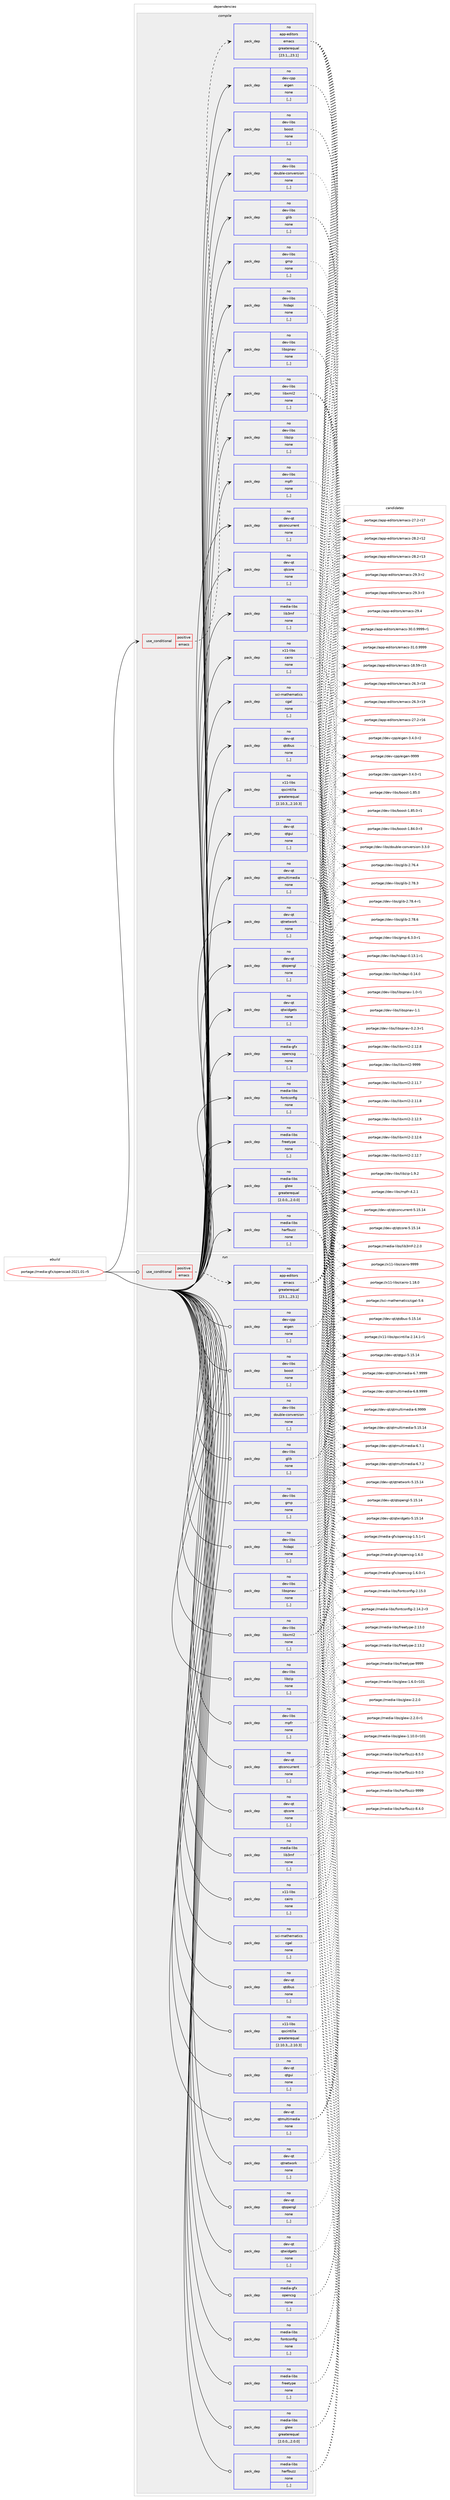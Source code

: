 digraph prolog {

# *************
# Graph options
# *************

newrank=true;
concentrate=true;
compound=true;
graph [rankdir=LR,fontname=Helvetica,fontsize=10,ranksep=1.5];#, ranksep=2.5, nodesep=0.2];
edge  [arrowhead=vee];
node  [fontname=Helvetica,fontsize=10];

# **********
# The ebuild
# **********

subgraph cluster_leftcol {
color=gray;
rank=same;
label=<<i>ebuild</i>>;
id [label="portage://media-gfx/openscad-2021.01-r5", color=red, width=4, href="../media-gfx/openscad-2021.01-r5.svg"];
}

# ****************
# The dependencies
# ****************

subgraph cluster_midcol {
color=gray;
label=<<i>dependencies</i>>;
subgraph cluster_compile {
fillcolor="#eeeeee";
style=filled;
label=<<i>compile</i>>;
subgraph cond72163 {
dependency286258 [label=<<TABLE BORDER="0" CELLBORDER="1" CELLSPACING="0" CELLPADDING="4"><TR><TD ROWSPAN="3" CELLPADDING="10">use_conditional</TD></TR><TR><TD>positive</TD></TR><TR><TD>emacs</TD></TR></TABLE>>, shape=none, color=red];
subgraph pack211797 {
dependency286259 [label=<<TABLE BORDER="0" CELLBORDER="1" CELLSPACING="0" CELLPADDING="4" WIDTH="220"><TR><TD ROWSPAN="6" CELLPADDING="30">pack_dep</TD></TR><TR><TD WIDTH="110">no</TD></TR><TR><TD>app-editors</TD></TR><TR><TD>emacs</TD></TR><TR><TD>greaterequal</TD></TR><TR><TD>[23.1,,,23.1]</TD></TR></TABLE>>, shape=none, color=blue];
}
dependency286258:e -> dependency286259:w [weight=20,style="dashed",arrowhead="vee"];
}
id:e -> dependency286258:w [weight=20,style="solid",arrowhead="vee"];
subgraph pack211798 {
dependency286260 [label=<<TABLE BORDER="0" CELLBORDER="1" CELLSPACING="0" CELLPADDING="4" WIDTH="220"><TR><TD ROWSPAN="6" CELLPADDING="30">pack_dep</TD></TR><TR><TD WIDTH="110">no</TD></TR><TR><TD>dev-cpp</TD></TR><TR><TD>eigen</TD></TR><TR><TD>none</TD></TR><TR><TD>[,,]</TD></TR></TABLE>>, shape=none, color=blue];
}
id:e -> dependency286260:w [weight=20,style="solid",arrowhead="vee"];
subgraph pack211799 {
dependency286261 [label=<<TABLE BORDER="0" CELLBORDER="1" CELLSPACING="0" CELLPADDING="4" WIDTH="220"><TR><TD ROWSPAN="6" CELLPADDING="30">pack_dep</TD></TR><TR><TD WIDTH="110">no</TD></TR><TR><TD>dev-libs</TD></TR><TR><TD>boost</TD></TR><TR><TD>none</TD></TR><TR><TD>[,,]</TD></TR></TABLE>>, shape=none, color=blue];
}
id:e -> dependency286261:w [weight=20,style="solid",arrowhead="vee"];
subgraph pack211800 {
dependency286262 [label=<<TABLE BORDER="0" CELLBORDER="1" CELLSPACING="0" CELLPADDING="4" WIDTH="220"><TR><TD ROWSPAN="6" CELLPADDING="30">pack_dep</TD></TR><TR><TD WIDTH="110">no</TD></TR><TR><TD>dev-libs</TD></TR><TR><TD>double-conversion</TD></TR><TR><TD>none</TD></TR><TR><TD>[,,]</TD></TR></TABLE>>, shape=none, color=blue];
}
id:e -> dependency286262:w [weight=20,style="solid",arrowhead="vee"];
subgraph pack211801 {
dependency286263 [label=<<TABLE BORDER="0" CELLBORDER="1" CELLSPACING="0" CELLPADDING="4" WIDTH="220"><TR><TD ROWSPAN="6" CELLPADDING="30">pack_dep</TD></TR><TR><TD WIDTH="110">no</TD></TR><TR><TD>dev-libs</TD></TR><TR><TD>glib</TD></TR><TR><TD>none</TD></TR><TR><TD>[,,]</TD></TR></TABLE>>, shape=none, color=blue];
}
id:e -> dependency286263:w [weight=20,style="solid",arrowhead="vee"];
subgraph pack211802 {
dependency286264 [label=<<TABLE BORDER="0" CELLBORDER="1" CELLSPACING="0" CELLPADDING="4" WIDTH="220"><TR><TD ROWSPAN="6" CELLPADDING="30">pack_dep</TD></TR><TR><TD WIDTH="110">no</TD></TR><TR><TD>dev-libs</TD></TR><TR><TD>gmp</TD></TR><TR><TD>none</TD></TR><TR><TD>[,,]</TD></TR></TABLE>>, shape=none, color=blue];
}
id:e -> dependency286264:w [weight=20,style="solid",arrowhead="vee"];
subgraph pack211803 {
dependency286265 [label=<<TABLE BORDER="0" CELLBORDER="1" CELLSPACING="0" CELLPADDING="4" WIDTH="220"><TR><TD ROWSPAN="6" CELLPADDING="30">pack_dep</TD></TR><TR><TD WIDTH="110">no</TD></TR><TR><TD>dev-libs</TD></TR><TR><TD>hidapi</TD></TR><TR><TD>none</TD></TR><TR><TD>[,,]</TD></TR></TABLE>>, shape=none, color=blue];
}
id:e -> dependency286265:w [weight=20,style="solid",arrowhead="vee"];
subgraph pack211804 {
dependency286266 [label=<<TABLE BORDER="0" CELLBORDER="1" CELLSPACING="0" CELLPADDING="4" WIDTH="220"><TR><TD ROWSPAN="6" CELLPADDING="30">pack_dep</TD></TR><TR><TD WIDTH="110">no</TD></TR><TR><TD>dev-libs</TD></TR><TR><TD>libspnav</TD></TR><TR><TD>none</TD></TR><TR><TD>[,,]</TD></TR></TABLE>>, shape=none, color=blue];
}
id:e -> dependency286266:w [weight=20,style="solid",arrowhead="vee"];
subgraph pack211805 {
dependency286267 [label=<<TABLE BORDER="0" CELLBORDER="1" CELLSPACING="0" CELLPADDING="4" WIDTH="220"><TR><TD ROWSPAN="6" CELLPADDING="30">pack_dep</TD></TR><TR><TD WIDTH="110">no</TD></TR><TR><TD>dev-libs</TD></TR><TR><TD>libxml2</TD></TR><TR><TD>none</TD></TR><TR><TD>[,,]</TD></TR></TABLE>>, shape=none, color=blue];
}
id:e -> dependency286267:w [weight=20,style="solid",arrowhead="vee"];
subgraph pack211806 {
dependency286268 [label=<<TABLE BORDER="0" CELLBORDER="1" CELLSPACING="0" CELLPADDING="4" WIDTH="220"><TR><TD ROWSPAN="6" CELLPADDING="30">pack_dep</TD></TR><TR><TD WIDTH="110">no</TD></TR><TR><TD>dev-libs</TD></TR><TR><TD>libzip</TD></TR><TR><TD>none</TD></TR><TR><TD>[,,]</TD></TR></TABLE>>, shape=none, color=blue];
}
id:e -> dependency286268:w [weight=20,style="solid",arrowhead="vee"];
subgraph pack211807 {
dependency286269 [label=<<TABLE BORDER="0" CELLBORDER="1" CELLSPACING="0" CELLPADDING="4" WIDTH="220"><TR><TD ROWSPAN="6" CELLPADDING="30">pack_dep</TD></TR><TR><TD WIDTH="110">no</TD></TR><TR><TD>dev-libs</TD></TR><TR><TD>mpfr</TD></TR><TR><TD>none</TD></TR><TR><TD>[,,]</TD></TR></TABLE>>, shape=none, color=blue];
}
id:e -> dependency286269:w [weight=20,style="solid",arrowhead="vee"];
subgraph pack211808 {
dependency286270 [label=<<TABLE BORDER="0" CELLBORDER="1" CELLSPACING="0" CELLPADDING="4" WIDTH="220"><TR><TD ROWSPAN="6" CELLPADDING="30">pack_dep</TD></TR><TR><TD WIDTH="110">no</TD></TR><TR><TD>dev-qt</TD></TR><TR><TD>qtconcurrent</TD></TR><TR><TD>none</TD></TR><TR><TD>[,,]</TD></TR></TABLE>>, shape=none, color=blue];
}
id:e -> dependency286270:w [weight=20,style="solid",arrowhead="vee"];
subgraph pack211809 {
dependency286271 [label=<<TABLE BORDER="0" CELLBORDER="1" CELLSPACING="0" CELLPADDING="4" WIDTH="220"><TR><TD ROWSPAN="6" CELLPADDING="30">pack_dep</TD></TR><TR><TD WIDTH="110">no</TD></TR><TR><TD>dev-qt</TD></TR><TR><TD>qtcore</TD></TR><TR><TD>none</TD></TR><TR><TD>[,,]</TD></TR></TABLE>>, shape=none, color=blue];
}
id:e -> dependency286271:w [weight=20,style="solid",arrowhead="vee"];
subgraph pack211810 {
dependency286272 [label=<<TABLE BORDER="0" CELLBORDER="1" CELLSPACING="0" CELLPADDING="4" WIDTH="220"><TR><TD ROWSPAN="6" CELLPADDING="30">pack_dep</TD></TR><TR><TD WIDTH="110">no</TD></TR><TR><TD>dev-qt</TD></TR><TR><TD>qtdbus</TD></TR><TR><TD>none</TD></TR><TR><TD>[,,]</TD></TR></TABLE>>, shape=none, color=blue];
}
id:e -> dependency286272:w [weight=20,style="solid",arrowhead="vee"];
subgraph pack211811 {
dependency286273 [label=<<TABLE BORDER="0" CELLBORDER="1" CELLSPACING="0" CELLPADDING="4" WIDTH="220"><TR><TD ROWSPAN="6" CELLPADDING="30">pack_dep</TD></TR><TR><TD WIDTH="110">no</TD></TR><TR><TD>dev-qt</TD></TR><TR><TD>qtgui</TD></TR><TR><TD>none</TD></TR><TR><TD>[,,]</TD></TR></TABLE>>, shape=none, color=blue];
}
id:e -> dependency286273:w [weight=20,style="solid",arrowhead="vee"];
subgraph pack211812 {
dependency286274 [label=<<TABLE BORDER="0" CELLBORDER="1" CELLSPACING="0" CELLPADDING="4" WIDTH="220"><TR><TD ROWSPAN="6" CELLPADDING="30">pack_dep</TD></TR><TR><TD WIDTH="110">no</TD></TR><TR><TD>dev-qt</TD></TR><TR><TD>qtmultimedia</TD></TR><TR><TD>none</TD></TR><TR><TD>[,,]</TD></TR></TABLE>>, shape=none, color=blue];
}
id:e -> dependency286274:w [weight=20,style="solid",arrowhead="vee"];
subgraph pack211813 {
dependency286275 [label=<<TABLE BORDER="0" CELLBORDER="1" CELLSPACING="0" CELLPADDING="4" WIDTH="220"><TR><TD ROWSPAN="6" CELLPADDING="30">pack_dep</TD></TR><TR><TD WIDTH="110">no</TD></TR><TR><TD>dev-qt</TD></TR><TR><TD>qtnetwork</TD></TR><TR><TD>none</TD></TR><TR><TD>[,,]</TD></TR></TABLE>>, shape=none, color=blue];
}
id:e -> dependency286275:w [weight=20,style="solid",arrowhead="vee"];
subgraph pack211814 {
dependency286276 [label=<<TABLE BORDER="0" CELLBORDER="1" CELLSPACING="0" CELLPADDING="4" WIDTH="220"><TR><TD ROWSPAN="6" CELLPADDING="30">pack_dep</TD></TR><TR><TD WIDTH="110">no</TD></TR><TR><TD>dev-qt</TD></TR><TR><TD>qtopengl</TD></TR><TR><TD>none</TD></TR><TR><TD>[,,]</TD></TR></TABLE>>, shape=none, color=blue];
}
id:e -> dependency286276:w [weight=20,style="solid",arrowhead="vee"];
subgraph pack211815 {
dependency286277 [label=<<TABLE BORDER="0" CELLBORDER="1" CELLSPACING="0" CELLPADDING="4" WIDTH="220"><TR><TD ROWSPAN="6" CELLPADDING="30">pack_dep</TD></TR><TR><TD WIDTH="110">no</TD></TR><TR><TD>dev-qt</TD></TR><TR><TD>qtwidgets</TD></TR><TR><TD>none</TD></TR><TR><TD>[,,]</TD></TR></TABLE>>, shape=none, color=blue];
}
id:e -> dependency286277:w [weight=20,style="solid",arrowhead="vee"];
subgraph pack211816 {
dependency286278 [label=<<TABLE BORDER="0" CELLBORDER="1" CELLSPACING="0" CELLPADDING="4" WIDTH="220"><TR><TD ROWSPAN="6" CELLPADDING="30">pack_dep</TD></TR><TR><TD WIDTH="110">no</TD></TR><TR><TD>media-gfx</TD></TR><TR><TD>opencsg</TD></TR><TR><TD>none</TD></TR><TR><TD>[,,]</TD></TR></TABLE>>, shape=none, color=blue];
}
id:e -> dependency286278:w [weight=20,style="solid",arrowhead="vee"];
subgraph pack211817 {
dependency286279 [label=<<TABLE BORDER="0" CELLBORDER="1" CELLSPACING="0" CELLPADDING="4" WIDTH="220"><TR><TD ROWSPAN="6" CELLPADDING="30">pack_dep</TD></TR><TR><TD WIDTH="110">no</TD></TR><TR><TD>media-libs</TD></TR><TR><TD>fontconfig</TD></TR><TR><TD>none</TD></TR><TR><TD>[,,]</TD></TR></TABLE>>, shape=none, color=blue];
}
id:e -> dependency286279:w [weight=20,style="solid",arrowhead="vee"];
subgraph pack211818 {
dependency286280 [label=<<TABLE BORDER="0" CELLBORDER="1" CELLSPACING="0" CELLPADDING="4" WIDTH="220"><TR><TD ROWSPAN="6" CELLPADDING="30">pack_dep</TD></TR><TR><TD WIDTH="110">no</TD></TR><TR><TD>media-libs</TD></TR><TR><TD>freetype</TD></TR><TR><TD>none</TD></TR><TR><TD>[,,]</TD></TR></TABLE>>, shape=none, color=blue];
}
id:e -> dependency286280:w [weight=20,style="solid",arrowhead="vee"];
subgraph pack211819 {
dependency286281 [label=<<TABLE BORDER="0" CELLBORDER="1" CELLSPACING="0" CELLPADDING="4" WIDTH="220"><TR><TD ROWSPAN="6" CELLPADDING="30">pack_dep</TD></TR><TR><TD WIDTH="110">no</TD></TR><TR><TD>media-libs</TD></TR><TR><TD>glew</TD></TR><TR><TD>greaterequal</TD></TR><TR><TD>[2.0.0,,,2.0.0]</TD></TR></TABLE>>, shape=none, color=blue];
}
id:e -> dependency286281:w [weight=20,style="solid",arrowhead="vee"];
subgraph pack211820 {
dependency286282 [label=<<TABLE BORDER="0" CELLBORDER="1" CELLSPACING="0" CELLPADDING="4" WIDTH="220"><TR><TD ROWSPAN="6" CELLPADDING="30">pack_dep</TD></TR><TR><TD WIDTH="110">no</TD></TR><TR><TD>media-libs</TD></TR><TR><TD>harfbuzz</TD></TR><TR><TD>none</TD></TR><TR><TD>[,,]</TD></TR></TABLE>>, shape=none, color=blue];
}
id:e -> dependency286282:w [weight=20,style="solid",arrowhead="vee"];
subgraph pack211821 {
dependency286283 [label=<<TABLE BORDER="0" CELLBORDER="1" CELLSPACING="0" CELLPADDING="4" WIDTH="220"><TR><TD ROWSPAN="6" CELLPADDING="30">pack_dep</TD></TR><TR><TD WIDTH="110">no</TD></TR><TR><TD>media-libs</TD></TR><TR><TD>lib3mf</TD></TR><TR><TD>none</TD></TR><TR><TD>[,,]</TD></TR></TABLE>>, shape=none, color=blue];
}
id:e -> dependency286283:w [weight=20,style="solid",arrowhead="vee"];
subgraph pack211822 {
dependency286284 [label=<<TABLE BORDER="0" CELLBORDER="1" CELLSPACING="0" CELLPADDING="4" WIDTH="220"><TR><TD ROWSPAN="6" CELLPADDING="30">pack_dep</TD></TR><TR><TD WIDTH="110">no</TD></TR><TR><TD>sci-mathematics</TD></TR><TR><TD>cgal</TD></TR><TR><TD>none</TD></TR><TR><TD>[,,]</TD></TR></TABLE>>, shape=none, color=blue];
}
id:e -> dependency286284:w [weight=20,style="solid",arrowhead="vee"];
subgraph pack211823 {
dependency286285 [label=<<TABLE BORDER="0" CELLBORDER="1" CELLSPACING="0" CELLPADDING="4" WIDTH="220"><TR><TD ROWSPAN="6" CELLPADDING="30">pack_dep</TD></TR><TR><TD WIDTH="110">no</TD></TR><TR><TD>x11-libs</TD></TR><TR><TD>cairo</TD></TR><TR><TD>none</TD></TR><TR><TD>[,,]</TD></TR></TABLE>>, shape=none, color=blue];
}
id:e -> dependency286285:w [weight=20,style="solid",arrowhead="vee"];
subgraph pack211824 {
dependency286286 [label=<<TABLE BORDER="0" CELLBORDER="1" CELLSPACING="0" CELLPADDING="4" WIDTH="220"><TR><TD ROWSPAN="6" CELLPADDING="30">pack_dep</TD></TR><TR><TD WIDTH="110">no</TD></TR><TR><TD>x11-libs</TD></TR><TR><TD>qscintilla</TD></TR><TR><TD>greaterequal</TD></TR><TR><TD>[2.10.3,,,2.10.3]</TD></TR></TABLE>>, shape=none, color=blue];
}
id:e -> dependency286286:w [weight=20,style="solid",arrowhead="vee"];
}
subgraph cluster_compileandrun {
fillcolor="#eeeeee";
style=filled;
label=<<i>compile and run</i>>;
}
subgraph cluster_run {
fillcolor="#eeeeee";
style=filled;
label=<<i>run</i>>;
subgraph cond72164 {
dependency286287 [label=<<TABLE BORDER="0" CELLBORDER="1" CELLSPACING="0" CELLPADDING="4"><TR><TD ROWSPAN="3" CELLPADDING="10">use_conditional</TD></TR><TR><TD>positive</TD></TR><TR><TD>emacs</TD></TR></TABLE>>, shape=none, color=red];
subgraph pack211825 {
dependency286288 [label=<<TABLE BORDER="0" CELLBORDER="1" CELLSPACING="0" CELLPADDING="4" WIDTH="220"><TR><TD ROWSPAN="6" CELLPADDING="30">pack_dep</TD></TR><TR><TD WIDTH="110">no</TD></TR><TR><TD>app-editors</TD></TR><TR><TD>emacs</TD></TR><TR><TD>greaterequal</TD></TR><TR><TD>[23.1,,,23.1]</TD></TR></TABLE>>, shape=none, color=blue];
}
dependency286287:e -> dependency286288:w [weight=20,style="dashed",arrowhead="vee"];
}
id:e -> dependency286287:w [weight=20,style="solid",arrowhead="odot"];
subgraph pack211826 {
dependency286289 [label=<<TABLE BORDER="0" CELLBORDER="1" CELLSPACING="0" CELLPADDING="4" WIDTH="220"><TR><TD ROWSPAN="6" CELLPADDING="30">pack_dep</TD></TR><TR><TD WIDTH="110">no</TD></TR><TR><TD>dev-cpp</TD></TR><TR><TD>eigen</TD></TR><TR><TD>none</TD></TR><TR><TD>[,,]</TD></TR></TABLE>>, shape=none, color=blue];
}
id:e -> dependency286289:w [weight=20,style="solid",arrowhead="odot"];
subgraph pack211827 {
dependency286290 [label=<<TABLE BORDER="0" CELLBORDER="1" CELLSPACING="0" CELLPADDING="4" WIDTH="220"><TR><TD ROWSPAN="6" CELLPADDING="30">pack_dep</TD></TR><TR><TD WIDTH="110">no</TD></TR><TR><TD>dev-libs</TD></TR><TR><TD>boost</TD></TR><TR><TD>none</TD></TR><TR><TD>[,,]</TD></TR></TABLE>>, shape=none, color=blue];
}
id:e -> dependency286290:w [weight=20,style="solid",arrowhead="odot"];
subgraph pack211828 {
dependency286291 [label=<<TABLE BORDER="0" CELLBORDER="1" CELLSPACING="0" CELLPADDING="4" WIDTH="220"><TR><TD ROWSPAN="6" CELLPADDING="30">pack_dep</TD></TR><TR><TD WIDTH="110">no</TD></TR><TR><TD>dev-libs</TD></TR><TR><TD>double-conversion</TD></TR><TR><TD>none</TD></TR><TR><TD>[,,]</TD></TR></TABLE>>, shape=none, color=blue];
}
id:e -> dependency286291:w [weight=20,style="solid",arrowhead="odot"];
subgraph pack211829 {
dependency286292 [label=<<TABLE BORDER="0" CELLBORDER="1" CELLSPACING="0" CELLPADDING="4" WIDTH="220"><TR><TD ROWSPAN="6" CELLPADDING="30">pack_dep</TD></TR><TR><TD WIDTH="110">no</TD></TR><TR><TD>dev-libs</TD></TR><TR><TD>glib</TD></TR><TR><TD>none</TD></TR><TR><TD>[,,]</TD></TR></TABLE>>, shape=none, color=blue];
}
id:e -> dependency286292:w [weight=20,style="solid",arrowhead="odot"];
subgraph pack211830 {
dependency286293 [label=<<TABLE BORDER="0" CELLBORDER="1" CELLSPACING="0" CELLPADDING="4" WIDTH="220"><TR><TD ROWSPAN="6" CELLPADDING="30">pack_dep</TD></TR><TR><TD WIDTH="110">no</TD></TR><TR><TD>dev-libs</TD></TR><TR><TD>gmp</TD></TR><TR><TD>none</TD></TR><TR><TD>[,,]</TD></TR></TABLE>>, shape=none, color=blue];
}
id:e -> dependency286293:w [weight=20,style="solid",arrowhead="odot"];
subgraph pack211831 {
dependency286294 [label=<<TABLE BORDER="0" CELLBORDER="1" CELLSPACING="0" CELLPADDING="4" WIDTH="220"><TR><TD ROWSPAN="6" CELLPADDING="30">pack_dep</TD></TR><TR><TD WIDTH="110">no</TD></TR><TR><TD>dev-libs</TD></TR><TR><TD>hidapi</TD></TR><TR><TD>none</TD></TR><TR><TD>[,,]</TD></TR></TABLE>>, shape=none, color=blue];
}
id:e -> dependency286294:w [weight=20,style="solid",arrowhead="odot"];
subgraph pack211832 {
dependency286295 [label=<<TABLE BORDER="0" CELLBORDER="1" CELLSPACING="0" CELLPADDING="4" WIDTH="220"><TR><TD ROWSPAN="6" CELLPADDING="30">pack_dep</TD></TR><TR><TD WIDTH="110">no</TD></TR><TR><TD>dev-libs</TD></TR><TR><TD>libspnav</TD></TR><TR><TD>none</TD></TR><TR><TD>[,,]</TD></TR></TABLE>>, shape=none, color=blue];
}
id:e -> dependency286295:w [weight=20,style="solid",arrowhead="odot"];
subgraph pack211833 {
dependency286296 [label=<<TABLE BORDER="0" CELLBORDER="1" CELLSPACING="0" CELLPADDING="4" WIDTH="220"><TR><TD ROWSPAN="6" CELLPADDING="30">pack_dep</TD></TR><TR><TD WIDTH="110">no</TD></TR><TR><TD>dev-libs</TD></TR><TR><TD>libxml2</TD></TR><TR><TD>none</TD></TR><TR><TD>[,,]</TD></TR></TABLE>>, shape=none, color=blue];
}
id:e -> dependency286296:w [weight=20,style="solid",arrowhead="odot"];
subgraph pack211834 {
dependency286297 [label=<<TABLE BORDER="0" CELLBORDER="1" CELLSPACING="0" CELLPADDING="4" WIDTH="220"><TR><TD ROWSPAN="6" CELLPADDING="30">pack_dep</TD></TR><TR><TD WIDTH="110">no</TD></TR><TR><TD>dev-libs</TD></TR><TR><TD>libzip</TD></TR><TR><TD>none</TD></TR><TR><TD>[,,]</TD></TR></TABLE>>, shape=none, color=blue];
}
id:e -> dependency286297:w [weight=20,style="solid",arrowhead="odot"];
subgraph pack211835 {
dependency286298 [label=<<TABLE BORDER="0" CELLBORDER="1" CELLSPACING="0" CELLPADDING="4" WIDTH="220"><TR><TD ROWSPAN="6" CELLPADDING="30">pack_dep</TD></TR><TR><TD WIDTH="110">no</TD></TR><TR><TD>dev-libs</TD></TR><TR><TD>mpfr</TD></TR><TR><TD>none</TD></TR><TR><TD>[,,]</TD></TR></TABLE>>, shape=none, color=blue];
}
id:e -> dependency286298:w [weight=20,style="solid",arrowhead="odot"];
subgraph pack211836 {
dependency286299 [label=<<TABLE BORDER="0" CELLBORDER="1" CELLSPACING="0" CELLPADDING="4" WIDTH="220"><TR><TD ROWSPAN="6" CELLPADDING="30">pack_dep</TD></TR><TR><TD WIDTH="110">no</TD></TR><TR><TD>dev-qt</TD></TR><TR><TD>qtconcurrent</TD></TR><TR><TD>none</TD></TR><TR><TD>[,,]</TD></TR></TABLE>>, shape=none, color=blue];
}
id:e -> dependency286299:w [weight=20,style="solid",arrowhead="odot"];
subgraph pack211837 {
dependency286300 [label=<<TABLE BORDER="0" CELLBORDER="1" CELLSPACING="0" CELLPADDING="4" WIDTH="220"><TR><TD ROWSPAN="6" CELLPADDING="30">pack_dep</TD></TR><TR><TD WIDTH="110">no</TD></TR><TR><TD>dev-qt</TD></TR><TR><TD>qtcore</TD></TR><TR><TD>none</TD></TR><TR><TD>[,,]</TD></TR></TABLE>>, shape=none, color=blue];
}
id:e -> dependency286300:w [weight=20,style="solid",arrowhead="odot"];
subgraph pack211838 {
dependency286301 [label=<<TABLE BORDER="0" CELLBORDER="1" CELLSPACING="0" CELLPADDING="4" WIDTH="220"><TR><TD ROWSPAN="6" CELLPADDING="30">pack_dep</TD></TR><TR><TD WIDTH="110">no</TD></TR><TR><TD>dev-qt</TD></TR><TR><TD>qtdbus</TD></TR><TR><TD>none</TD></TR><TR><TD>[,,]</TD></TR></TABLE>>, shape=none, color=blue];
}
id:e -> dependency286301:w [weight=20,style="solid",arrowhead="odot"];
subgraph pack211839 {
dependency286302 [label=<<TABLE BORDER="0" CELLBORDER="1" CELLSPACING="0" CELLPADDING="4" WIDTH="220"><TR><TD ROWSPAN="6" CELLPADDING="30">pack_dep</TD></TR><TR><TD WIDTH="110">no</TD></TR><TR><TD>dev-qt</TD></TR><TR><TD>qtgui</TD></TR><TR><TD>none</TD></TR><TR><TD>[,,]</TD></TR></TABLE>>, shape=none, color=blue];
}
id:e -> dependency286302:w [weight=20,style="solid",arrowhead="odot"];
subgraph pack211840 {
dependency286303 [label=<<TABLE BORDER="0" CELLBORDER="1" CELLSPACING="0" CELLPADDING="4" WIDTH="220"><TR><TD ROWSPAN="6" CELLPADDING="30">pack_dep</TD></TR><TR><TD WIDTH="110">no</TD></TR><TR><TD>dev-qt</TD></TR><TR><TD>qtmultimedia</TD></TR><TR><TD>none</TD></TR><TR><TD>[,,]</TD></TR></TABLE>>, shape=none, color=blue];
}
id:e -> dependency286303:w [weight=20,style="solid",arrowhead="odot"];
subgraph pack211841 {
dependency286304 [label=<<TABLE BORDER="0" CELLBORDER="1" CELLSPACING="0" CELLPADDING="4" WIDTH="220"><TR><TD ROWSPAN="6" CELLPADDING="30">pack_dep</TD></TR><TR><TD WIDTH="110">no</TD></TR><TR><TD>dev-qt</TD></TR><TR><TD>qtnetwork</TD></TR><TR><TD>none</TD></TR><TR><TD>[,,]</TD></TR></TABLE>>, shape=none, color=blue];
}
id:e -> dependency286304:w [weight=20,style="solid",arrowhead="odot"];
subgraph pack211842 {
dependency286305 [label=<<TABLE BORDER="0" CELLBORDER="1" CELLSPACING="0" CELLPADDING="4" WIDTH="220"><TR><TD ROWSPAN="6" CELLPADDING="30">pack_dep</TD></TR><TR><TD WIDTH="110">no</TD></TR><TR><TD>dev-qt</TD></TR><TR><TD>qtopengl</TD></TR><TR><TD>none</TD></TR><TR><TD>[,,]</TD></TR></TABLE>>, shape=none, color=blue];
}
id:e -> dependency286305:w [weight=20,style="solid",arrowhead="odot"];
subgraph pack211843 {
dependency286306 [label=<<TABLE BORDER="0" CELLBORDER="1" CELLSPACING="0" CELLPADDING="4" WIDTH="220"><TR><TD ROWSPAN="6" CELLPADDING="30">pack_dep</TD></TR><TR><TD WIDTH="110">no</TD></TR><TR><TD>dev-qt</TD></TR><TR><TD>qtwidgets</TD></TR><TR><TD>none</TD></TR><TR><TD>[,,]</TD></TR></TABLE>>, shape=none, color=blue];
}
id:e -> dependency286306:w [weight=20,style="solid",arrowhead="odot"];
subgraph pack211844 {
dependency286307 [label=<<TABLE BORDER="0" CELLBORDER="1" CELLSPACING="0" CELLPADDING="4" WIDTH="220"><TR><TD ROWSPAN="6" CELLPADDING="30">pack_dep</TD></TR><TR><TD WIDTH="110">no</TD></TR><TR><TD>media-gfx</TD></TR><TR><TD>opencsg</TD></TR><TR><TD>none</TD></TR><TR><TD>[,,]</TD></TR></TABLE>>, shape=none, color=blue];
}
id:e -> dependency286307:w [weight=20,style="solid",arrowhead="odot"];
subgraph pack211845 {
dependency286308 [label=<<TABLE BORDER="0" CELLBORDER="1" CELLSPACING="0" CELLPADDING="4" WIDTH="220"><TR><TD ROWSPAN="6" CELLPADDING="30">pack_dep</TD></TR><TR><TD WIDTH="110">no</TD></TR><TR><TD>media-libs</TD></TR><TR><TD>fontconfig</TD></TR><TR><TD>none</TD></TR><TR><TD>[,,]</TD></TR></TABLE>>, shape=none, color=blue];
}
id:e -> dependency286308:w [weight=20,style="solid",arrowhead="odot"];
subgraph pack211846 {
dependency286309 [label=<<TABLE BORDER="0" CELLBORDER="1" CELLSPACING="0" CELLPADDING="4" WIDTH="220"><TR><TD ROWSPAN="6" CELLPADDING="30">pack_dep</TD></TR><TR><TD WIDTH="110">no</TD></TR><TR><TD>media-libs</TD></TR><TR><TD>freetype</TD></TR><TR><TD>none</TD></TR><TR><TD>[,,]</TD></TR></TABLE>>, shape=none, color=blue];
}
id:e -> dependency286309:w [weight=20,style="solid",arrowhead="odot"];
subgraph pack211847 {
dependency286310 [label=<<TABLE BORDER="0" CELLBORDER="1" CELLSPACING="0" CELLPADDING="4" WIDTH="220"><TR><TD ROWSPAN="6" CELLPADDING="30">pack_dep</TD></TR><TR><TD WIDTH="110">no</TD></TR><TR><TD>media-libs</TD></TR><TR><TD>glew</TD></TR><TR><TD>greaterequal</TD></TR><TR><TD>[2.0.0,,,2.0.0]</TD></TR></TABLE>>, shape=none, color=blue];
}
id:e -> dependency286310:w [weight=20,style="solid",arrowhead="odot"];
subgraph pack211848 {
dependency286311 [label=<<TABLE BORDER="0" CELLBORDER="1" CELLSPACING="0" CELLPADDING="4" WIDTH="220"><TR><TD ROWSPAN="6" CELLPADDING="30">pack_dep</TD></TR><TR><TD WIDTH="110">no</TD></TR><TR><TD>media-libs</TD></TR><TR><TD>harfbuzz</TD></TR><TR><TD>none</TD></TR><TR><TD>[,,]</TD></TR></TABLE>>, shape=none, color=blue];
}
id:e -> dependency286311:w [weight=20,style="solid",arrowhead="odot"];
subgraph pack211849 {
dependency286312 [label=<<TABLE BORDER="0" CELLBORDER="1" CELLSPACING="0" CELLPADDING="4" WIDTH="220"><TR><TD ROWSPAN="6" CELLPADDING="30">pack_dep</TD></TR><TR><TD WIDTH="110">no</TD></TR><TR><TD>media-libs</TD></TR><TR><TD>lib3mf</TD></TR><TR><TD>none</TD></TR><TR><TD>[,,]</TD></TR></TABLE>>, shape=none, color=blue];
}
id:e -> dependency286312:w [weight=20,style="solid",arrowhead="odot"];
subgraph pack211850 {
dependency286313 [label=<<TABLE BORDER="0" CELLBORDER="1" CELLSPACING="0" CELLPADDING="4" WIDTH="220"><TR><TD ROWSPAN="6" CELLPADDING="30">pack_dep</TD></TR><TR><TD WIDTH="110">no</TD></TR><TR><TD>sci-mathematics</TD></TR><TR><TD>cgal</TD></TR><TR><TD>none</TD></TR><TR><TD>[,,]</TD></TR></TABLE>>, shape=none, color=blue];
}
id:e -> dependency286313:w [weight=20,style="solid",arrowhead="odot"];
subgraph pack211851 {
dependency286314 [label=<<TABLE BORDER="0" CELLBORDER="1" CELLSPACING="0" CELLPADDING="4" WIDTH="220"><TR><TD ROWSPAN="6" CELLPADDING="30">pack_dep</TD></TR><TR><TD WIDTH="110">no</TD></TR><TR><TD>x11-libs</TD></TR><TR><TD>cairo</TD></TR><TR><TD>none</TD></TR><TR><TD>[,,]</TD></TR></TABLE>>, shape=none, color=blue];
}
id:e -> dependency286314:w [weight=20,style="solid",arrowhead="odot"];
subgraph pack211852 {
dependency286315 [label=<<TABLE BORDER="0" CELLBORDER="1" CELLSPACING="0" CELLPADDING="4" WIDTH="220"><TR><TD ROWSPAN="6" CELLPADDING="30">pack_dep</TD></TR><TR><TD WIDTH="110">no</TD></TR><TR><TD>x11-libs</TD></TR><TR><TD>qscintilla</TD></TR><TR><TD>greaterequal</TD></TR><TR><TD>[2.10.3,,,2.10.3]</TD></TR></TABLE>>, shape=none, color=blue];
}
id:e -> dependency286315:w [weight=20,style="solid",arrowhead="odot"];
}
}

# **************
# The candidates
# **************

subgraph cluster_choices {
rank=same;
color=gray;
label=<<i>candidates</i>>;

subgraph choice211797 {
color=black;
nodesep=1;
choice9711211245101100105116111114115471011099799115454956465357451144953 [label="portage://app-editors/emacs-18.59-r15", color=red, width=4,href="../app-editors/emacs-18.59-r15.svg"];
choice97112112451011001051161111141154710110997991154550544651451144956 [label="portage://app-editors/emacs-26.3-r18", color=red, width=4,href="../app-editors/emacs-26.3-r18.svg"];
choice97112112451011001051161111141154710110997991154550544651451144957 [label="portage://app-editors/emacs-26.3-r19", color=red, width=4,href="../app-editors/emacs-26.3-r19.svg"];
choice97112112451011001051161111141154710110997991154550554650451144954 [label="portage://app-editors/emacs-27.2-r16", color=red, width=4,href="../app-editors/emacs-27.2-r16.svg"];
choice97112112451011001051161111141154710110997991154550554650451144955 [label="portage://app-editors/emacs-27.2-r17", color=red, width=4,href="../app-editors/emacs-27.2-r17.svg"];
choice97112112451011001051161111141154710110997991154550564650451144950 [label="portage://app-editors/emacs-28.2-r12", color=red, width=4,href="../app-editors/emacs-28.2-r12.svg"];
choice97112112451011001051161111141154710110997991154550564650451144951 [label="portage://app-editors/emacs-28.2-r13", color=red, width=4,href="../app-editors/emacs-28.2-r13.svg"];
choice971121124510110010511611111411547101109979911545505746514511450 [label="portage://app-editors/emacs-29.3-r2", color=red, width=4,href="../app-editors/emacs-29.3-r2.svg"];
choice971121124510110010511611111411547101109979911545505746514511451 [label="portage://app-editors/emacs-29.3-r3", color=red, width=4,href="../app-editors/emacs-29.3-r3.svg"];
choice97112112451011001051161111141154710110997991154550574652 [label="portage://app-editors/emacs-29.4", color=red, width=4,href="../app-editors/emacs-29.4.svg"];
choice9711211245101100105116111114115471011099799115455148464846575757574511449 [label="portage://app-editors/emacs-30.0.9999-r1", color=red, width=4,href="../app-editors/emacs-30.0.9999-r1.svg"];
choice971121124510110010511611111411547101109979911545514946484657575757 [label="portage://app-editors/emacs-31.0.9999", color=red, width=4,href="../app-editors/emacs-31.0.9999.svg"];
dependency286259:e -> choice9711211245101100105116111114115471011099799115454956465357451144953:w [style=dotted,weight="100"];
dependency286259:e -> choice97112112451011001051161111141154710110997991154550544651451144956:w [style=dotted,weight="100"];
dependency286259:e -> choice97112112451011001051161111141154710110997991154550544651451144957:w [style=dotted,weight="100"];
dependency286259:e -> choice97112112451011001051161111141154710110997991154550554650451144954:w [style=dotted,weight="100"];
dependency286259:e -> choice97112112451011001051161111141154710110997991154550554650451144955:w [style=dotted,weight="100"];
dependency286259:e -> choice97112112451011001051161111141154710110997991154550564650451144950:w [style=dotted,weight="100"];
dependency286259:e -> choice97112112451011001051161111141154710110997991154550564650451144951:w [style=dotted,weight="100"];
dependency286259:e -> choice971121124510110010511611111411547101109979911545505746514511450:w [style=dotted,weight="100"];
dependency286259:e -> choice971121124510110010511611111411547101109979911545505746514511451:w [style=dotted,weight="100"];
dependency286259:e -> choice97112112451011001051161111141154710110997991154550574652:w [style=dotted,weight="100"];
dependency286259:e -> choice9711211245101100105116111114115471011099799115455148464846575757574511449:w [style=dotted,weight="100"];
dependency286259:e -> choice971121124510110010511611111411547101109979911545514946484657575757:w [style=dotted,weight="100"];
}
subgraph choice211798 {
color=black;
nodesep=1;
choice1001011184599112112471011051031011104551465246484511449 [label="portage://dev-cpp/eigen-3.4.0-r1", color=red, width=4,href="../dev-cpp/eigen-3.4.0-r1.svg"];
choice1001011184599112112471011051031011104551465246484511450 [label="portage://dev-cpp/eigen-3.4.0-r2", color=red, width=4,href="../dev-cpp/eigen-3.4.0-r2.svg"];
choice1001011184599112112471011051031011104557575757 [label="portage://dev-cpp/eigen-9999", color=red, width=4,href="../dev-cpp/eigen-9999.svg"];
dependency286260:e -> choice1001011184599112112471011051031011104551465246484511449:w [style=dotted,weight="100"];
dependency286260:e -> choice1001011184599112112471011051031011104551465246484511450:w [style=dotted,weight="100"];
dependency286260:e -> choice1001011184599112112471011051031011104557575757:w [style=dotted,weight="100"];
}
subgraph choice211799 {
color=black;
nodesep=1;
choice10010111845108105981154798111111115116454946565246484511451 [label="portage://dev-libs/boost-1.84.0-r3", color=red, width=4,href="../dev-libs/boost-1.84.0-r3.svg"];
choice1001011184510810598115479811111111511645494656534648 [label="portage://dev-libs/boost-1.85.0", color=red, width=4,href="../dev-libs/boost-1.85.0.svg"];
choice10010111845108105981154798111111115116454946565346484511449 [label="portage://dev-libs/boost-1.85.0-r1", color=red, width=4,href="../dev-libs/boost-1.85.0-r1.svg"];
dependency286261:e -> choice10010111845108105981154798111111115116454946565246484511451:w [style=dotted,weight="100"];
dependency286261:e -> choice1001011184510810598115479811111111511645494656534648:w [style=dotted,weight="100"];
dependency286261:e -> choice10010111845108105981154798111111115116454946565346484511449:w [style=dotted,weight="100"];
}
subgraph choice211800 {
color=black;
nodesep=1;
choice100101118451081059811547100111117981081014599111110118101114115105111110455146514648 [label="portage://dev-libs/double-conversion-3.3.0", color=red, width=4,href="../dev-libs/double-conversion-3.3.0.svg"];
dependency286262:e -> choice100101118451081059811547100111117981081014599111110118101114115105111110455146514648:w [style=dotted,weight="100"];
}
subgraph choice211801 {
color=black;
nodesep=1;
choice1001011184510810598115471031081059845504655544652 [label="portage://dev-libs/glib-2.76.4", color=red, width=4,href="../dev-libs/glib-2.76.4.svg"];
choice1001011184510810598115471031081059845504655564651 [label="portage://dev-libs/glib-2.78.3", color=red, width=4,href="../dev-libs/glib-2.78.3.svg"];
choice10010111845108105981154710310810598455046555646524511449 [label="portage://dev-libs/glib-2.78.4-r1", color=red, width=4,href="../dev-libs/glib-2.78.4-r1.svg"];
choice1001011184510810598115471031081059845504655564654 [label="portage://dev-libs/glib-2.78.6", color=red, width=4,href="../dev-libs/glib-2.78.6.svg"];
dependency286263:e -> choice1001011184510810598115471031081059845504655544652:w [style=dotted,weight="100"];
dependency286263:e -> choice1001011184510810598115471031081059845504655564651:w [style=dotted,weight="100"];
dependency286263:e -> choice10010111845108105981154710310810598455046555646524511449:w [style=dotted,weight="100"];
dependency286263:e -> choice1001011184510810598115471031081059845504655564654:w [style=dotted,weight="100"];
}
subgraph choice211802 {
color=black;
nodesep=1;
choice1001011184510810598115471031091124554465146484511449 [label="portage://dev-libs/gmp-6.3.0-r1", color=red, width=4,href="../dev-libs/gmp-6.3.0-r1.svg"];
dependency286264:e -> choice1001011184510810598115471031091124554465146484511449:w [style=dotted,weight="100"];
}
subgraph choice211803 {
color=black;
nodesep=1;
choice10010111845108105981154710410510097112105454846495146494511449 [label="portage://dev-libs/hidapi-0.13.1-r1", color=red, width=4,href="../dev-libs/hidapi-0.13.1-r1.svg"];
choice1001011184510810598115471041051009711210545484649524648 [label="portage://dev-libs/hidapi-0.14.0", color=red, width=4,href="../dev-libs/hidapi-0.14.0.svg"];
dependency286265:e -> choice10010111845108105981154710410510097112105454846495146494511449:w [style=dotted,weight="100"];
dependency286265:e -> choice1001011184510810598115471041051009711210545484649524648:w [style=dotted,weight="100"];
}
subgraph choice211804 {
color=black;
nodesep=1;
choice10010111845108105981154710810598115112110971184548465046514511449 [label="portage://dev-libs/libspnav-0.2.3-r1", color=red, width=4,href="../dev-libs/libspnav-0.2.3-r1.svg"];
choice1001011184510810598115471081059811511211097118454946484511449 [label="portage://dev-libs/libspnav-1.0-r1", color=red, width=4,href="../dev-libs/libspnav-1.0-r1.svg"];
choice100101118451081059811547108105981151121109711845494649 [label="portage://dev-libs/libspnav-1.1", color=red, width=4,href="../dev-libs/libspnav-1.1.svg"];
dependency286266:e -> choice10010111845108105981154710810598115112110971184548465046514511449:w [style=dotted,weight="100"];
dependency286266:e -> choice1001011184510810598115471081059811511211097118454946484511449:w [style=dotted,weight="100"];
dependency286266:e -> choice100101118451081059811547108105981151121109711845494649:w [style=dotted,weight="100"];
}
subgraph choice211805 {
color=black;
nodesep=1;
choice100101118451081059811547108105981201091085045504649494655 [label="portage://dev-libs/libxml2-2.11.7", color=red, width=4,href="../dev-libs/libxml2-2.11.7.svg"];
choice100101118451081059811547108105981201091085045504649494656 [label="portage://dev-libs/libxml2-2.11.8", color=red, width=4,href="../dev-libs/libxml2-2.11.8.svg"];
choice100101118451081059811547108105981201091085045504649504653 [label="portage://dev-libs/libxml2-2.12.5", color=red, width=4,href="../dev-libs/libxml2-2.12.5.svg"];
choice100101118451081059811547108105981201091085045504649504654 [label="portage://dev-libs/libxml2-2.12.6", color=red, width=4,href="../dev-libs/libxml2-2.12.6.svg"];
choice100101118451081059811547108105981201091085045504649504655 [label="portage://dev-libs/libxml2-2.12.7", color=red, width=4,href="../dev-libs/libxml2-2.12.7.svg"];
choice100101118451081059811547108105981201091085045504649504656 [label="portage://dev-libs/libxml2-2.12.8", color=red, width=4,href="../dev-libs/libxml2-2.12.8.svg"];
choice10010111845108105981154710810598120109108504557575757 [label="portage://dev-libs/libxml2-9999", color=red, width=4,href="../dev-libs/libxml2-9999.svg"];
dependency286267:e -> choice100101118451081059811547108105981201091085045504649494655:w [style=dotted,weight="100"];
dependency286267:e -> choice100101118451081059811547108105981201091085045504649494656:w [style=dotted,weight="100"];
dependency286267:e -> choice100101118451081059811547108105981201091085045504649504653:w [style=dotted,weight="100"];
dependency286267:e -> choice100101118451081059811547108105981201091085045504649504654:w [style=dotted,weight="100"];
dependency286267:e -> choice100101118451081059811547108105981201091085045504649504655:w [style=dotted,weight="100"];
dependency286267:e -> choice100101118451081059811547108105981201091085045504649504656:w [style=dotted,weight="100"];
dependency286267:e -> choice10010111845108105981154710810598120109108504557575757:w [style=dotted,weight="100"];
}
subgraph choice211806 {
color=black;
nodesep=1;
choice10010111845108105981154710810598122105112454946574650 [label="portage://dev-libs/libzip-1.9.2", color=red, width=4,href="../dev-libs/libzip-1.9.2.svg"];
dependency286268:e -> choice10010111845108105981154710810598122105112454946574650:w [style=dotted,weight="100"];
}
subgraph choice211807 {
color=black;
nodesep=1;
choice100101118451081059811547109112102114455246504649 [label="portage://dev-libs/mpfr-4.2.1", color=red, width=4,href="../dev-libs/mpfr-4.2.1.svg"];
dependency286269:e -> choice100101118451081059811547109112102114455246504649:w [style=dotted,weight="100"];
}
subgraph choice211808 {
color=black;
nodesep=1;
choice100101118451131164711311699111110991171141141011101164553464953464952 [label="portage://dev-qt/qtconcurrent-5.15.14", color=red, width=4,href="../dev-qt/qtconcurrent-5.15.14.svg"];
dependency286270:e -> choice100101118451131164711311699111110991171141141011101164553464953464952:w [style=dotted,weight="100"];
}
subgraph choice211809 {
color=black;
nodesep=1;
choice1001011184511311647113116991111141014553464953464952 [label="portage://dev-qt/qtcore-5.15.14", color=red, width=4,href="../dev-qt/qtcore-5.15.14.svg"];
dependency286271:e -> choice1001011184511311647113116991111141014553464953464952:w [style=dotted,weight="100"];
}
subgraph choice211810 {
color=black;
nodesep=1;
choice1001011184511311647113116100981171154553464953464952 [label="portage://dev-qt/qtdbus-5.15.14", color=red, width=4,href="../dev-qt/qtdbus-5.15.14.svg"];
dependency286272:e -> choice1001011184511311647113116100981171154553464953464952:w [style=dotted,weight="100"];
}
subgraph choice211811 {
color=black;
nodesep=1;
choice10010111845113116471131161031171054553464953464952 [label="portage://dev-qt/qtgui-5.15.14", color=red, width=4,href="../dev-qt/qtgui-5.15.14.svg"];
dependency286273:e -> choice10010111845113116471131161031171054553464953464952:w [style=dotted,weight="100"];
}
subgraph choice211812 {
color=black;
nodesep=1;
choice1001011184511311647113116109117108116105109101100105974553464953464952 [label="portage://dev-qt/qtmultimedia-5.15.14", color=red, width=4,href="../dev-qt/qtmultimedia-5.15.14.svg"];
choice100101118451131164711311610911710811610510910110010597455446554649 [label="portage://dev-qt/qtmultimedia-6.7.1", color=red, width=4,href="../dev-qt/qtmultimedia-6.7.1.svg"];
choice100101118451131164711311610911710811610510910110010597455446554650 [label="portage://dev-qt/qtmultimedia-6.7.2", color=red, width=4,href="../dev-qt/qtmultimedia-6.7.2.svg"];
choice100101118451131164711311610911710811610510910110010597455446554657575757 [label="portage://dev-qt/qtmultimedia-6.7.9999", color=red, width=4,href="../dev-qt/qtmultimedia-6.7.9999.svg"];
choice100101118451131164711311610911710811610510910110010597455446564657575757 [label="portage://dev-qt/qtmultimedia-6.8.9999", color=red, width=4,href="../dev-qt/qtmultimedia-6.8.9999.svg"];
choice10010111845113116471131161091171081161051091011001059745544657575757 [label="portage://dev-qt/qtmultimedia-6.9999", color=red, width=4,href="../dev-qt/qtmultimedia-6.9999.svg"];
dependency286274:e -> choice1001011184511311647113116109117108116105109101100105974553464953464952:w [style=dotted,weight="100"];
dependency286274:e -> choice100101118451131164711311610911710811610510910110010597455446554649:w [style=dotted,weight="100"];
dependency286274:e -> choice100101118451131164711311610911710811610510910110010597455446554650:w [style=dotted,weight="100"];
dependency286274:e -> choice100101118451131164711311610911710811610510910110010597455446554657575757:w [style=dotted,weight="100"];
dependency286274:e -> choice100101118451131164711311610911710811610510910110010597455446564657575757:w [style=dotted,weight="100"];
dependency286274:e -> choice10010111845113116471131161091171081161051091011001059745544657575757:w [style=dotted,weight="100"];
}
subgraph choice211813 {
color=black;
nodesep=1;
choice10010111845113116471131161101011161191111141074553464953464952 [label="portage://dev-qt/qtnetwork-5.15.14", color=red, width=4,href="../dev-qt/qtnetwork-5.15.14.svg"];
dependency286275:e -> choice10010111845113116471131161101011161191111141074553464953464952:w [style=dotted,weight="100"];
}
subgraph choice211814 {
color=black;
nodesep=1;
choice10010111845113116471131161111121011101031084553464953464952 [label="portage://dev-qt/qtopengl-5.15.14", color=red, width=4,href="../dev-qt/qtopengl-5.15.14.svg"];
dependency286276:e -> choice10010111845113116471131161111121011101031084553464953464952:w [style=dotted,weight="100"];
}
subgraph choice211815 {
color=black;
nodesep=1;
choice10010111845113116471131161191051001031011161154553464953464952 [label="portage://dev-qt/qtwidgets-5.15.14", color=red, width=4,href="../dev-qt/qtwidgets-5.15.14.svg"];
dependency286277:e -> choice10010111845113116471131161191051001031011161154553464953464952:w [style=dotted,weight="100"];
}
subgraph choice211816 {
color=black;
nodesep=1;
choice109101100105974510310212047111112101110991151034549465346494511449 [label="portage://media-gfx/opencsg-1.5.1-r1", color=red, width=4,href="../media-gfx/opencsg-1.5.1-r1.svg"];
choice10910110010597451031021204711111210111099115103454946544648 [label="portage://media-gfx/opencsg-1.6.0", color=red, width=4,href="../media-gfx/opencsg-1.6.0.svg"];
choice109101100105974510310212047111112101110991151034549465446484511449 [label="portage://media-gfx/opencsg-1.6.0-r1", color=red, width=4,href="../media-gfx/opencsg-1.6.0-r1.svg"];
dependency286278:e -> choice109101100105974510310212047111112101110991151034549465346494511449:w [style=dotted,weight="100"];
dependency286278:e -> choice10910110010597451031021204711111210111099115103454946544648:w [style=dotted,weight="100"];
dependency286278:e -> choice109101100105974510310212047111112101110991151034549465446484511449:w [style=dotted,weight="100"];
}
subgraph choice211817 {
color=black;
nodesep=1;
choice1091011001059745108105981154710211111011699111110102105103455046495246504511451 [label="portage://media-libs/fontconfig-2.14.2-r3", color=red, width=4,href="../media-libs/fontconfig-2.14.2-r3.svg"];
choice109101100105974510810598115471021111101169911111010210510345504649534648 [label="portage://media-libs/fontconfig-2.15.0", color=red, width=4,href="../media-libs/fontconfig-2.15.0.svg"];
dependency286279:e -> choice1091011001059745108105981154710211111011699111110102105103455046495246504511451:w [style=dotted,weight="100"];
dependency286279:e -> choice109101100105974510810598115471021111101169911111010210510345504649534648:w [style=dotted,weight="100"];
}
subgraph choice211818 {
color=black;
nodesep=1;
choice1091011001059745108105981154710211410110111612111210145504649514648 [label="portage://media-libs/freetype-2.13.0", color=red, width=4,href="../media-libs/freetype-2.13.0.svg"];
choice1091011001059745108105981154710211410110111612111210145504649514650 [label="portage://media-libs/freetype-2.13.2", color=red, width=4,href="../media-libs/freetype-2.13.2.svg"];
choice109101100105974510810598115471021141011011161211121014557575757 [label="portage://media-libs/freetype-9999", color=red, width=4,href="../media-libs/freetype-9999.svg"];
dependency286280:e -> choice1091011001059745108105981154710211410110111612111210145504649514648:w [style=dotted,weight="100"];
dependency286280:e -> choice1091011001059745108105981154710211410110111612111210145504649514650:w [style=dotted,weight="100"];
dependency286280:e -> choice109101100105974510810598115471021141011011161211121014557575757:w [style=dotted,weight="100"];
}
subgraph choice211819 {
color=black;
nodesep=1;
choice109101100105974510810598115471031081011194549464948464845114494849 [label="portage://media-libs/glew-1.10.0-r101", color=red, width=4,href="../media-libs/glew-1.10.0-r101.svg"];
choice1091011001059745108105981154710310810111945494654464845114494849 [label="portage://media-libs/glew-1.6.0-r101", color=red, width=4,href="../media-libs/glew-1.6.0-r101.svg"];
choice10910110010597451081059811547103108101119455046504648 [label="portage://media-libs/glew-2.2.0", color=red, width=4,href="../media-libs/glew-2.2.0.svg"];
choice109101100105974510810598115471031081011194550465046484511449 [label="portage://media-libs/glew-2.2.0-r1", color=red, width=4,href="../media-libs/glew-2.2.0-r1.svg"];
dependency286281:e -> choice109101100105974510810598115471031081011194549464948464845114494849:w [style=dotted,weight="100"];
dependency286281:e -> choice1091011001059745108105981154710310810111945494654464845114494849:w [style=dotted,weight="100"];
dependency286281:e -> choice10910110010597451081059811547103108101119455046504648:w [style=dotted,weight="100"];
dependency286281:e -> choice109101100105974510810598115471031081011194550465046484511449:w [style=dotted,weight="100"];
}
subgraph choice211820 {
color=black;
nodesep=1;
choice109101100105974510810598115471049711410298117122122455646524648 [label="portage://media-libs/harfbuzz-8.4.0", color=red, width=4,href="../media-libs/harfbuzz-8.4.0.svg"];
choice109101100105974510810598115471049711410298117122122455646534648 [label="portage://media-libs/harfbuzz-8.5.0", color=red, width=4,href="../media-libs/harfbuzz-8.5.0.svg"];
choice109101100105974510810598115471049711410298117122122455746484648 [label="portage://media-libs/harfbuzz-9.0.0", color=red, width=4,href="../media-libs/harfbuzz-9.0.0.svg"];
choice1091011001059745108105981154710497114102981171221224557575757 [label="portage://media-libs/harfbuzz-9999", color=red, width=4,href="../media-libs/harfbuzz-9999.svg"];
dependency286282:e -> choice109101100105974510810598115471049711410298117122122455646524648:w [style=dotted,weight="100"];
dependency286282:e -> choice109101100105974510810598115471049711410298117122122455646534648:w [style=dotted,weight="100"];
dependency286282:e -> choice109101100105974510810598115471049711410298117122122455746484648:w [style=dotted,weight="100"];
dependency286282:e -> choice1091011001059745108105981154710497114102981171221224557575757:w [style=dotted,weight="100"];
}
subgraph choice211821 {
color=black;
nodesep=1;
choice109101100105974510810598115471081059851109102455046504648 [label="portage://media-libs/lib3mf-2.2.0", color=red, width=4,href="../media-libs/lib3mf-2.2.0.svg"];
dependency286283:e -> choice109101100105974510810598115471081059851109102455046504648:w [style=dotted,weight="100"];
}
subgraph choice211822 {
color=black;
nodesep=1;
choice115991054510997116104101109971161059911547991039710845534654 [label="portage://sci-mathematics/cgal-5.6", color=red, width=4,href="../sci-mathematics/cgal-5.6.svg"];
dependency286284:e -> choice115991054510997116104101109971161059911547991039710845534654:w [style=dotted,weight="100"];
}
subgraph choice211823 {
color=black;
nodesep=1;
choice1204949451081059811547999710511411145494649564648 [label="portage://x11-libs/cairo-1.18.0", color=red, width=4,href="../x11-libs/cairo-1.18.0.svg"];
choice120494945108105981154799971051141114557575757 [label="portage://x11-libs/cairo-9999", color=red, width=4,href="../x11-libs/cairo-9999.svg"];
dependency286285:e -> choice1204949451081059811547999710511411145494649564648:w [style=dotted,weight="100"];
dependency286285:e -> choice120494945108105981154799971051141114557575757:w [style=dotted,weight="100"];
}
subgraph choice211824 {
color=black;
nodesep=1;
choice12049494510810598115471131159910511011610510810897455046495246494511449 [label="portage://x11-libs/qscintilla-2.14.1-r1", color=red, width=4,href="../x11-libs/qscintilla-2.14.1-r1.svg"];
dependency286286:e -> choice12049494510810598115471131159910511011610510810897455046495246494511449:w [style=dotted,weight="100"];
}
subgraph choice211825 {
color=black;
nodesep=1;
choice9711211245101100105116111114115471011099799115454956465357451144953 [label="portage://app-editors/emacs-18.59-r15", color=red, width=4,href="../app-editors/emacs-18.59-r15.svg"];
choice97112112451011001051161111141154710110997991154550544651451144956 [label="portage://app-editors/emacs-26.3-r18", color=red, width=4,href="../app-editors/emacs-26.3-r18.svg"];
choice97112112451011001051161111141154710110997991154550544651451144957 [label="portage://app-editors/emacs-26.3-r19", color=red, width=4,href="../app-editors/emacs-26.3-r19.svg"];
choice97112112451011001051161111141154710110997991154550554650451144954 [label="portage://app-editors/emacs-27.2-r16", color=red, width=4,href="../app-editors/emacs-27.2-r16.svg"];
choice97112112451011001051161111141154710110997991154550554650451144955 [label="portage://app-editors/emacs-27.2-r17", color=red, width=4,href="../app-editors/emacs-27.2-r17.svg"];
choice97112112451011001051161111141154710110997991154550564650451144950 [label="portage://app-editors/emacs-28.2-r12", color=red, width=4,href="../app-editors/emacs-28.2-r12.svg"];
choice97112112451011001051161111141154710110997991154550564650451144951 [label="portage://app-editors/emacs-28.2-r13", color=red, width=4,href="../app-editors/emacs-28.2-r13.svg"];
choice971121124510110010511611111411547101109979911545505746514511450 [label="portage://app-editors/emacs-29.3-r2", color=red, width=4,href="../app-editors/emacs-29.3-r2.svg"];
choice971121124510110010511611111411547101109979911545505746514511451 [label="portage://app-editors/emacs-29.3-r3", color=red, width=4,href="../app-editors/emacs-29.3-r3.svg"];
choice97112112451011001051161111141154710110997991154550574652 [label="portage://app-editors/emacs-29.4", color=red, width=4,href="../app-editors/emacs-29.4.svg"];
choice9711211245101100105116111114115471011099799115455148464846575757574511449 [label="portage://app-editors/emacs-30.0.9999-r1", color=red, width=4,href="../app-editors/emacs-30.0.9999-r1.svg"];
choice971121124510110010511611111411547101109979911545514946484657575757 [label="portage://app-editors/emacs-31.0.9999", color=red, width=4,href="../app-editors/emacs-31.0.9999.svg"];
dependency286288:e -> choice9711211245101100105116111114115471011099799115454956465357451144953:w [style=dotted,weight="100"];
dependency286288:e -> choice97112112451011001051161111141154710110997991154550544651451144956:w [style=dotted,weight="100"];
dependency286288:e -> choice97112112451011001051161111141154710110997991154550544651451144957:w [style=dotted,weight="100"];
dependency286288:e -> choice97112112451011001051161111141154710110997991154550554650451144954:w [style=dotted,weight="100"];
dependency286288:e -> choice97112112451011001051161111141154710110997991154550554650451144955:w [style=dotted,weight="100"];
dependency286288:e -> choice97112112451011001051161111141154710110997991154550564650451144950:w [style=dotted,weight="100"];
dependency286288:e -> choice97112112451011001051161111141154710110997991154550564650451144951:w [style=dotted,weight="100"];
dependency286288:e -> choice971121124510110010511611111411547101109979911545505746514511450:w [style=dotted,weight="100"];
dependency286288:e -> choice971121124510110010511611111411547101109979911545505746514511451:w [style=dotted,weight="100"];
dependency286288:e -> choice97112112451011001051161111141154710110997991154550574652:w [style=dotted,weight="100"];
dependency286288:e -> choice9711211245101100105116111114115471011099799115455148464846575757574511449:w [style=dotted,weight="100"];
dependency286288:e -> choice971121124510110010511611111411547101109979911545514946484657575757:w [style=dotted,weight="100"];
}
subgraph choice211826 {
color=black;
nodesep=1;
choice1001011184599112112471011051031011104551465246484511449 [label="portage://dev-cpp/eigen-3.4.0-r1", color=red, width=4,href="../dev-cpp/eigen-3.4.0-r1.svg"];
choice1001011184599112112471011051031011104551465246484511450 [label="portage://dev-cpp/eigen-3.4.0-r2", color=red, width=4,href="../dev-cpp/eigen-3.4.0-r2.svg"];
choice1001011184599112112471011051031011104557575757 [label="portage://dev-cpp/eigen-9999", color=red, width=4,href="../dev-cpp/eigen-9999.svg"];
dependency286289:e -> choice1001011184599112112471011051031011104551465246484511449:w [style=dotted,weight="100"];
dependency286289:e -> choice1001011184599112112471011051031011104551465246484511450:w [style=dotted,weight="100"];
dependency286289:e -> choice1001011184599112112471011051031011104557575757:w [style=dotted,weight="100"];
}
subgraph choice211827 {
color=black;
nodesep=1;
choice10010111845108105981154798111111115116454946565246484511451 [label="portage://dev-libs/boost-1.84.0-r3", color=red, width=4,href="../dev-libs/boost-1.84.0-r3.svg"];
choice1001011184510810598115479811111111511645494656534648 [label="portage://dev-libs/boost-1.85.0", color=red, width=4,href="../dev-libs/boost-1.85.0.svg"];
choice10010111845108105981154798111111115116454946565346484511449 [label="portage://dev-libs/boost-1.85.0-r1", color=red, width=4,href="../dev-libs/boost-1.85.0-r1.svg"];
dependency286290:e -> choice10010111845108105981154798111111115116454946565246484511451:w [style=dotted,weight="100"];
dependency286290:e -> choice1001011184510810598115479811111111511645494656534648:w [style=dotted,weight="100"];
dependency286290:e -> choice10010111845108105981154798111111115116454946565346484511449:w [style=dotted,weight="100"];
}
subgraph choice211828 {
color=black;
nodesep=1;
choice100101118451081059811547100111117981081014599111110118101114115105111110455146514648 [label="portage://dev-libs/double-conversion-3.3.0", color=red, width=4,href="../dev-libs/double-conversion-3.3.0.svg"];
dependency286291:e -> choice100101118451081059811547100111117981081014599111110118101114115105111110455146514648:w [style=dotted,weight="100"];
}
subgraph choice211829 {
color=black;
nodesep=1;
choice1001011184510810598115471031081059845504655544652 [label="portage://dev-libs/glib-2.76.4", color=red, width=4,href="../dev-libs/glib-2.76.4.svg"];
choice1001011184510810598115471031081059845504655564651 [label="portage://dev-libs/glib-2.78.3", color=red, width=4,href="../dev-libs/glib-2.78.3.svg"];
choice10010111845108105981154710310810598455046555646524511449 [label="portage://dev-libs/glib-2.78.4-r1", color=red, width=4,href="../dev-libs/glib-2.78.4-r1.svg"];
choice1001011184510810598115471031081059845504655564654 [label="portage://dev-libs/glib-2.78.6", color=red, width=4,href="../dev-libs/glib-2.78.6.svg"];
dependency286292:e -> choice1001011184510810598115471031081059845504655544652:w [style=dotted,weight="100"];
dependency286292:e -> choice1001011184510810598115471031081059845504655564651:w [style=dotted,weight="100"];
dependency286292:e -> choice10010111845108105981154710310810598455046555646524511449:w [style=dotted,weight="100"];
dependency286292:e -> choice1001011184510810598115471031081059845504655564654:w [style=dotted,weight="100"];
}
subgraph choice211830 {
color=black;
nodesep=1;
choice1001011184510810598115471031091124554465146484511449 [label="portage://dev-libs/gmp-6.3.0-r1", color=red, width=4,href="../dev-libs/gmp-6.3.0-r1.svg"];
dependency286293:e -> choice1001011184510810598115471031091124554465146484511449:w [style=dotted,weight="100"];
}
subgraph choice211831 {
color=black;
nodesep=1;
choice10010111845108105981154710410510097112105454846495146494511449 [label="portage://dev-libs/hidapi-0.13.1-r1", color=red, width=4,href="../dev-libs/hidapi-0.13.1-r1.svg"];
choice1001011184510810598115471041051009711210545484649524648 [label="portage://dev-libs/hidapi-0.14.0", color=red, width=4,href="../dev-libs/hidapi-0.14.0.svg"];
dependency286294:e -> choice10010111845108105981154710410510097112105454846495146494511449:w [style=dotted,weight="100"];
dependency286294:e -> choice1001011184510810598115471041051009711210545484649524648:w [style=dotted,weight="100"];
}
subgraph choice211832 {
color=black;
nodesep=1;
choice10010111845108105981154710810598115112110971184548465046514511449 [label="portage://dev-libs/libspnav-0.2.3-r1", color=red, width=4,href="../dev-libs/libspnav-0.2.3-r1.svg"];
choice1001011184510810598115471081059811511211097118454946484511449 [label="portage://dev-libs/libspnav-1.0-r1", color=red, width=4,href="../dev-libs/libspnav-1.0-r1.svg"];
choice100101118451081059811547108105981151121109711845494649 [label="portage://dev-libs/libspnav-1.1", color=red, width=4,href="../dev-libs/libspnav-1.1.svg"];
dependency286295:e -> choice10010111845108105981154710810598115112110971184548465046514511449:w [style=dotted,weight="100"];
dependency286295:e -> choice1001011184510810598115471081059811511211097118454946484511449:w [style=dotted,weight="100"];
dependency286295:e -> choice100101118451081059811547108105981151121109711845494649:w [style=dotted,weight="100"];
}
subgraph choice211833 {
color=black;
nodesep=1;
choice100101118451081059811547108105981201091085045504649494655 [label="portage://dev-libs/libxml2-2.11.7", color=red, width=4,href="../dev-libs/libxml2-2.11.7.svg"];
choice100101118451081059811547108105981201091085045504649494656 [label="portage://dev-libs/libxml2-2.11.8", color=red, width=4,href="../dev-libs/libxml2-2.11.8.svg"];
choice100101118451081059811547108105981201091085045504649504653 [label="portage://dev-libs/libxml2-2.12.5", color=red, width=4,href="../dev-libs/libxml2-2.12.5.svg"];
choice100101118451081059811547108105981201091085045504649504654 [label="portage://dev-libs/libxml2-2.12.6", color=red, width=4,href="../dev-libs/libxml2-2.12.6.svg"];
choice100101118451081059811547108105981201091085045504649504655 [label="portage://dev-libs/libxml2-2.12.7", color=red, width=4,href="../dev-libs/libxml2-2.12.7.svg"];
choice100101118451081059811547108105981201091085045504649504656 [label="portage://dev-libs/libxml2-2.12.8", color=red, width=4,href="../dev-libs/libxml2-2.12.8.svg"];
choice10010111845108105981154710810598120109108504557575757 [label="portage://dev-libs/libxml2-9999", color=red, width=4,href="../dev-libs/libxml2-9999.svg"];
dependency286296:e -> choice100101118451081059811547108105981201091085045504649494655:w [style=dotted,weight="100"];
dependency286296:e -> choice100101118451081059811547108105981201091085045504649494656:w [style=dotted,weight="100"];
dependency286296:e -> choice100101118451081059811547108105981201091085045504649504653:w [style=dotted,weight="100"];
dependency286296:e -> choice100101118451081059811547108105981201091085045504649504654:w [style=dotted,weight="100"];
dependency286296:e -> choice100101118451081059811547108105981201091085045504649504655:w [style=dotted,weight="100"];
dependency286296:e -> choice100101118451081059811547108105981201091085045504649504656:w [style=dotted,weight="100"];
dependency286296:e -> choice10010111845108105981154710810598120109108504557575757:w [style=dotted,weight="100"];
}
subgraph choice211834 {
color=black;
nodesep=1;
choice10010111845108105981154710810598122105112454946574650 [label="portage://dev-libs/libzip-1.9.2", color=red, width=4,href="../dev-libs/libzip-1.9.2.svg"];
dependency286297:e -> choice10010111845108105981154710810598122105112454946574650:w [style=dotted,weight="100"];
}
subgraph choice211835 {
color=black;
nodesep=1;
choice100101118451081059811547109112102114455246504649 [label="portage://dev-libs/mpfr-4.2.1", color=red, width=4,href="../dev-libs/mpfr-4.2.1.svg"];
dependency286298:e -> choice100101118451081059811547109112102114455246504649:w [style=dotted,weight="100"];
}
subgraph choice211836 {
color=black;
nodesep=1;
choice100101118451131164711311699111110991171141141011101164553464953464952 [label="portage://dev-qt/qtconcurrent-5.15.14", color=red, width=4,href="../dev-qt/qtconcurrent-5.15.14.svg"];
dependency286299:e -> choice100101118451131164711311699111110991171141141011101164553464953464952:w [style=dotted,weight="100"];
}
subgraph choice211837 {
color=black;
nodesep=1;
choice1001011184511311647113116991111141014553464953464952 [label="portage://dev-qt/qtcore-5.15.14", color=red, width=4,href="../dev-qt/qtcore-5.15.14.svg"];
dependency286300:e -> choice1001011184511311647113116991111141014553464953464952:w [style=dotted,weight="100"];
}
subgraph choice211838 {
color=black;
nodesep=1;
choice1001011184511311647113116100981171154553464953464952 [label="portage://dev-qt/qtdbus-5.15.14", color=red, width=4,href="../dev-qt/qtdbus-5.15.14.svg"];
dependency286301:e -> choice1001011184511311647113116100981171154553464953464952:w [style=dotted,weight="100"];
}
subgraph choice211839 {
color=black;
nodesep=1;
choice10010111845113116471131161031171054553464953464952 [label="portage://dev-qt/qtgui-5.15.14", color=red, width=4,href="../dev-qt/qtgui-5.15.14.svg"];
dependency286302:e -> choice10010111845113116471131161031171054553464953464952:w [style=dotted,weight="100"];
}
subgraph choice211840 {
color=black;
nodesep=1;
choice1001011184511311647113116109117108116105109101100105974553464953464952 [label="portage://dev-qt/qtmultimedia-5.15.14", color=red, width=4,href="../dev-qt/qtmultimedia-5.15.14.svg"];
choice100101118451131164711311610911710811610510910110010597455446554649 [label="portage://dev-qt/qtmultimedia-6.7.1", color=red, width=4,href="../dev-qt/qtmultimedia-6.7.1.svg"];
choice100101118451131164711311610911710811610510910110010597455446554650 [label="portage://dev-qt/qtmultimedia-6.7.2", color=red, width=4,href="../dev-qt/qtmultimedia-6.7.2.svg"];
choice100101118451131164711311610911710811610510910110010597455446554657575757 [label="portage://dev-qt/qtmultimedia-6.7.9999", color=red, width=4,href="../dev-qt/qtmultimedia-6.7.9999.svg"];
choice100101118451131164711311610911710811610510910110010597455446564657575757 [label="portage://dev-qt/qtmultimedia-6.8.9999", color=red, width=4,href="../dev-qt/qtmultimedia-6.8.9999.svg"];
choice10010111845113116471131161091171081161051091011001059745544657575757 [label="portage://dev-qt/qtmultimedia-6.9999", color=red, width=4,href="../dev-qt/qtmultimedia-6.9999.svg"];
dependency286303:e -> choice1001011184511311647113116109117108116105109101100105974553464953464952:w [style=dotted,weight="100"];
dependency286303:e -> choice100101118451131164711311610911710811610510910110010597455446554649:w [style=dotted,weight="100"];
dependency286303:e -> choice100101118451131164711311610911710811610510910110010597455446554650:w [style=dotted,weight="100"];
dependency286303:e -> choice100101118451131164711311610911710811610510910110010597455446554657575757:w [style=dotted,weight="100"];
dependency286303:e -> choice100101118451131164711311610911710811610510910110010597455446564657575757:w [style=dotted,weight="100"];
dependency286303:e -> choice10010111845113116471131161091171081161051091011001059745544657575757:w [style=dotted,weight="100"];
}
subgraph choice211841 {
color=black;
nodesep=1;
choice10010111845113116471131161101011161191111141074553464953464952 [label="portage://dev-qt/qtnetwork-5.15.14", color=red, width=4,href="../dev-qt/qtnetwork-5.15.14.svg"];
dependency286304:e -> choice10010111845113116471131161101011161191111141074553464953464952:w [style=dotted,weight="100"];
}
subgraph choice211842 {
color=black;
nodesep=1;
choice10010111845113116471131161111121011101031084553464953464952 [label="portage://dev-qt/qtopengl-5.15.14", color=red, width=4,href="../dev-qt/qtopengl-5.15.14.svg"];
dependency286305:e -> choice10010111845113116471131161111121011101031084553464953464952:w [style=dotted,weight="100"];
}
subgraph choice211843 {
color=black;
nodesep=1;
choice10010111845113116471131161191051001031011161154553464953464952 [label="portage://dev-qt/qtwidgets-5.15.14", color=red, width=4,href="../dev-qt/qtwidgets-5.15.14.svg"];
dependency286306:e -> choice10010111845113116471131161191051001031011161154553464953464952:w [style=dotted,weight="100"];
}
subgraph choice211844 {
color=black;
nodesep=1;
choice109101100105974510310212047111112101110991151034549465346494511449 [label="portage://media-gfx/opencsg-1.5.1-r1", color=red, width=4,href="../media-gfx/opencsg-1.5.1-r1.svg"];
choice10910110010597451031021204711111210111099115103454946544648 [label="portage://media-gfx/opencsg-1.6.0", color=red, width=4,href="../media-gfx/opencsg-1.6.0.svg"];
choice109101100105974510310212047111112101110991151034549465446484511449 [label="portage://media-gfx/opencsg-1.6.0-r1", color=red, width=4,href="../media-gfx/opencsg-1.6.0-r1.svg"];
dependency286307:e -> choice109101100105974510310212047111112101110991151034549465346494511449:w [style=dotted,weight="100"];
dependency286307:e -> choice10910110010597451031021204711111210111099115103454946544648:w [style=dotted,weight="100"];
dependency286307:e -> choice109101100105974510310212047111112101110991151034549465446484511449:w [style=dotted,weight="100"];
}
subgraph choice211845 {
color=black;
nodesep=1;
choice1091011001059745108105981154710211111011699111110102105103455046495246504511451 [label="portage://media-libs/fontconfig-2.14.2-r3", color=red, width=4,href="../media-libs/fontconfig-2.14.2-r3.svg"];
choice109101100105974510810598115471021111101169911111010210510345504649534648 [label="portage://media-libs/fontconfig-2.15.0", color=red, width=4,href="../media-libs/fontconfig-2.15.0.svg"];
dependency286308:e -> choice1091011001059745108105981154710211111011699111110102105103455046495246504511451:w [style=dotted,weight="100"];
dependency286308:e -> choice109101100105974510810598115471021111101169911111010210510345504649534648:w [style=dotted,weight="100"];
}
subgraph choice211846 {
color=black;
nodesep=1;
choice1091011001059745108105981154710211410110111612111210145504649514648 [label="portage://media-libs/freetype-2.13.0", color=red, width=4,href="../media-libs/freetype-2.13.0.svg"];
choice1091011001059745108105981154710211410110111612111210145504649514650 [label="portage://media-libs/freetype-2.13.2", color=red, width=4,href="../media-libs/freetype-2.13.2.svg"];
choice109101100105974510810598115471021141011011161211121014557575757 [label="portage://media-libs/freetype-9999", color=red, width=4,href="../media-libs/freetype-9999.svg"];
dependency286309:e -> choice1091011001059745108105981154710211410110111612111210145504649514648:w [style=dotted,weight="100"];
dependency286309:e -> choice1091011001059745108105981154710211410110111612111210145504649514650:w [style=dotted,weight="100"];
dependency286309:e -> choice109101100105974510810598115471021141011011161211121014557575757:w [style=dotted,weight="100"];
}
subgraph choice211847 {
color=black;
nodesep=1;
choice109101100105974510810598115471031081011194549464948464845114494849 [label="portage://media-libs/glew-1.10.0-r101", color=red, width=4,href="../media-libs/glew-1.10.0-r101.svg"];
choice1091011001059745108105981154710310810111945494654464845114494849 [label="portage://media-libs/glew-1.6.0-r101", color=red, width=4,href="../media-libs/glew-1.6.0-r101.svg"];
choice10910110010597451081059811547103108101119455046504648 [label="portage://media-libs/glew-2.2.0", color=red, width=4,href="../media-libs/glew-2.2.0.svg"];
choice109101100105974510810598115471031081011194550465046484511449 [label="portage://media-libs/glew-2.2.0-r1", color=red, width=4,href="../media-libs/glew-2.2.0-r1.svg"];
dependency286310:e -> choice109101100105974510810598115471031081011194549464948464845114494849:w [style=dotted,weight="100"];
dependency286310:e -> choice1091011001059745108105981154710310810111945494654464845114494849:w [style=dotted,weight="100"];
dependency286310:e -> choice10910110010597451081059811547103108101119455046504648:w [style=dotted,weight="100"];
dependency286310:e -> choice109101100105974510810598115471031081011194550465046484511449:w [style=dotted,weight="100"];
}
subgraph choice211848 {
color=black;
nodesep=1;
choice109101100105974510810598115471049711410298117122122455646524648 [label="portage://media-libs/harfbuzz-8.4.0", color=red, width=4,href="../media-libs/harfbuzz-8.4.0.svg"];
choice109101100105974510810598115471049711410298117122122455646534648 [label="portage://media-libs/harfbuzz-8.5.0", color=red, width=4,href="../media-libs/harfbuzz-8.5.0.svg"];
choice109101100105974510810598115471049711410298117122122455746484648 [label="portage://media-libs/harfbuzz-9.0.0", color=red, width=4,href="../media-libs/harfbuzz-9.0.0.svg"];
choice1091011001059745108105981154710497114102981171221224557575757 [label="portage://media-libs/harfbuzz-9999", color=red, width=4,href="../media-libs/harfbuzz-9999.svg"];
dependency286311:e -> choice109101100105974510810598115471049711410298117122122455646524648:w [style=dotted,weight="100"];
dependency286311:e -> choice109101100105974510810598115471049711410298117122122455646534648:w [style=dotted,weight="100"];
dependency286311:e -> choice109101100105974510810598115471049711410298117122122455746484648:w [style=dotted,weight="100"];
dependency286311:e -> choice1091011001059745108105981154710497114102981171221224557575757:w [style=dotted,weight="100"];
}
subgraph choice211849 {
color=black;
nodesep=1;
choice109101100105974510810598115471081059851109102455046504648 [label="portage://media-libs/lib3mf-2.2.0", color=red, width=4,href="../media-libs/lib3mf-2.2.0.svg"];
dependency286312:e -> choice109101100105974510810598115471081059851109102455046504648:w [style=dotted,weight="100"];
}
subgraph choice211850 {
color=black;
nodesep=1;
choice115991054510997116104101109971161059911547991039710845534654 [label="portage://sci-mathematics/cgal-5.6", color=red, width=4,href="../sci-mathematics/cgal-5.6.svg"];
dependency286313:e -> choice115991054510997116104101109971161059911547991039710845534654:w [style=dotted,weight="100"];
}
subgraph choice211851 {
color=black;
nodesep=1;
choice1204949451081059811547999710511411145494649564648 [label="portage://x11-libs/cairo-1.18.0", color=red, width=4,href="../x11-libs/cairo-1.18.0.svg"];
choice120494945108105981154799971051141114557575757 [label="portage://x11-libs/cairo-9999", color=red, width=4,href="../x11-libs/cairo-9999.svg"];
dependency286314:e -> choice1204949451081059811547999710511411145494649564648:w [style=dotted,weight="100"];
dependency286314:e -> choice120494945108105981154799971051141114557575757:w [style=dotted,weight="100"];
}
subgraph choice211852 {
color=black;
nodesep=1;
choice12049494510810598115471131159910511011610510810897455046495246494511449 [label="portage://x11-libs/qscintilla-2.14.1-r1", color=red, width=4,href="../x11-libs/qscintilla-2.14.1-r1.svg"];
dependency286315:e -> choice12049494510810598115471131159910511011610510810897455046495246494511449:w [style=dotted,weight="100"];
}
}

}
